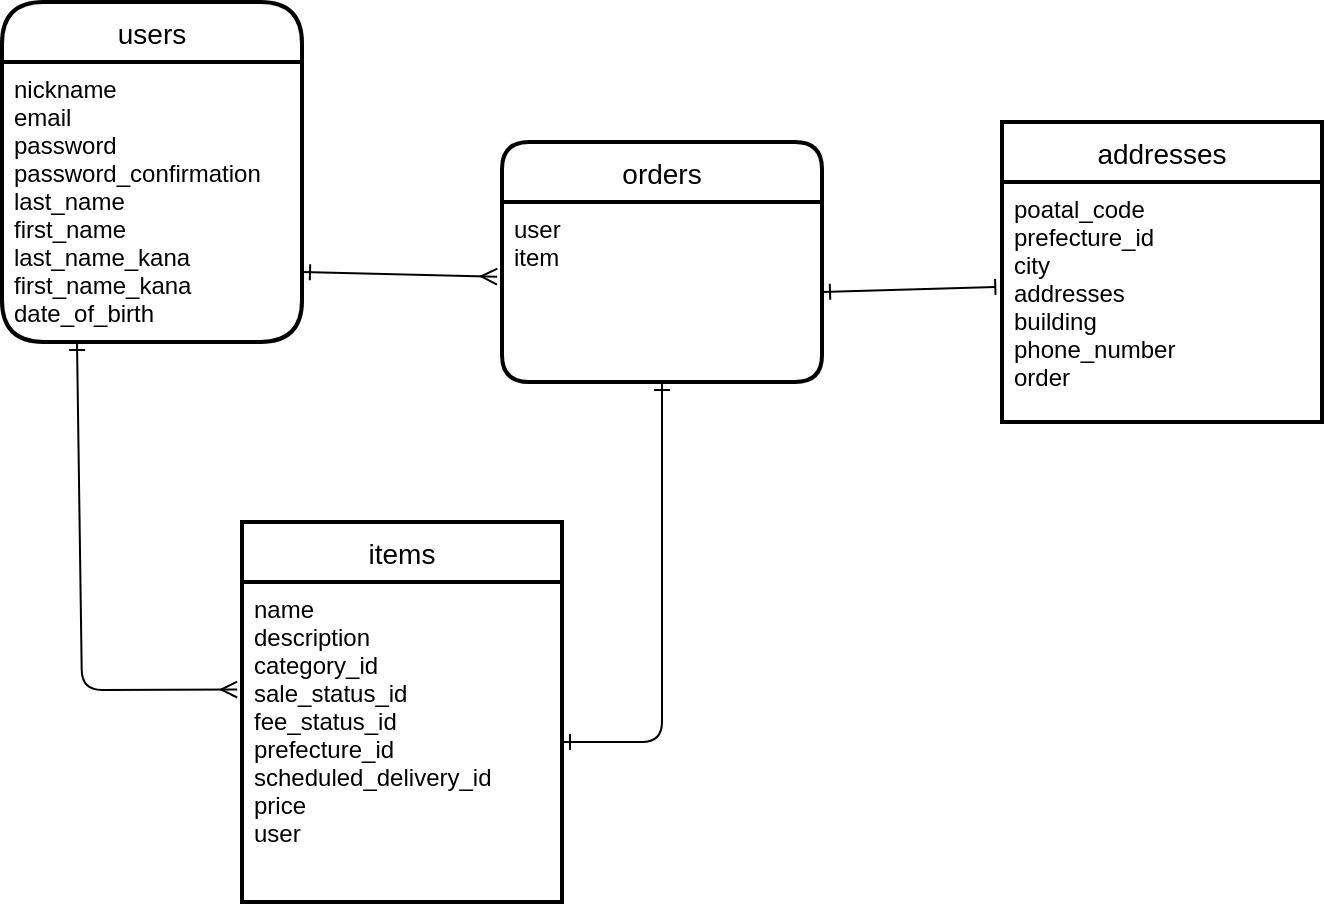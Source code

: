<mxfile>
    <diagram id="j-dZ4r35NPO0UEuR1E6f" name="ページ1">
        <mxGraphModel dx="240" dy="259" grid="1" gridSize="10" guides="1" tooltips="1" connect="1" arrows="1" fold="1" page="1" pageScale="1" pageWidth="827" pageHeight="1169" math="0" shadow="0">
            <root>
                <mxCell id="0"/>
                <mxCell id="1" parent="0"/>
                <mxCell id="6" value="users" style="swimlane;childLayout=stackLayout;horizontal=1;startSize=30;horizontalStack=0;rounded=1;fontSize=14;fontStyle=0;strokeWidth=2;resizeParent=0;resizeLast=1;shadow=0;dashed=0;align=center;arcSize=23;" parent="1" vertex="1">
                    <mxGeometry x="40" y="30" width="150" height="170" as="geometry"/>
                </mxCell>
                <mxCell id="7" value="nickname&#10;email&#10;password&#10;password_confirmation&#10;last_name&#10;first_name&#10;last_name_kana&#10;first_name_kana&#10;date_of_birth" style="align=left;strokeColor=none;fillColor=none;spacingLeft=4;fontSize=12;verticalAlign=top;resizable=0;rotatable=0;part=1;" parent="6" vertex="1">
                    <mxGeometry y="30" width="150" height="140" as="geometry"/>
                </mxCell>
                <mxCell id="21" value="items" style="swimlane;childLayout=stackLayout;horizontal=1;startSize=30;horizontalStack=0;rounded=1;fontSize=14;fontStyle=0;strokeWidth=2;resizeParent=0;resizeLast=1;shadow=0;dashed=0;align=center;arcSize=0;" parent="1" vertex="1">
                    <mxGeometry x="160" y="290" width="160" height="190" as="geometry"/>
                </mxCell>
                <mxCell id="22" value="name&#10;description&#10;category_id&#10;sale_status_id&#10;fee_status_id&#10;prefecture_id&#10;scheduled_delivery_id&#10;price&#10;user" style="align=left;strokeColor=none;fillColor=none;spacingLeft=4;fontSize=12;verticalAlign=top;resizable=0;rotatable=0;part=1;" parent="21" vertex="1">
                    <mxGeometry y="30" width="160" height="160" as="geometry"/>
                </mxCell>
                <mxCell id="23" value="orders" style="swimlane;childLayout=stackLayout;horizontal=1;startSize=30;horizontalStack=0;rounded=1;fontSize=14;fontStyle=0;strokeWidth=2;resizeParent=0;resizeLast=1;shadow=0;dashed=0;align=center;" parent="1" vertex="1">
                    <mxGeometry x="290" y="100" width="160" height="120" as="geometry"/>
                </mxCell>
                <mxCell id="24" value="user&#10;item" style="align=left;strokeColor=none;fillColor=none;spacingLeft=4;fontSize=12;verticalAlign=top;resizable=0;rotatable=0;part=1;" parent="23" vertex="1">
                    <mxGeometry y="30" width="160" height="90" as="geometry"/>
                </mxCell>
                <mxCell id="25" value="addresses" style="swimlane;childLayout=stackLayout;horizontal=1;startSize=30;horizontalStack=0;rounded=1;fontSize=14;fontStyle=0;strokeWidth=2;resizeParent=0;resizeLast=1;shadow=0;dashed=0;align=center;arcSize=0;" parent="1" vertex="1">
                    <mxGeometry x="540" y="90" width="160" height="150" as="geometry"/>
                </mxCell>
                <mxCell id="26" value="poatal_code&#10;prefecture_id&#10;city&#10;addresses&#10;building&#10;phone_number&#10;order" style="align=left;strokeColor=none;fillColor=none;spacingLeft=4;fontSize=12;verticalAlign=top;resizable=0;rotatable=0;part=1;" parent="25" vertex="1">
                    <mxGeometry y="30" width="160" height="120" as="geometry"/>
                </mxCell>
                <mxCell id="29" style="edgeStyle=none;html=1;exitX=0.25;exitY=1;exitDx=0;exitDy=0;entryX=-0.015;entryY=0.336;entryDx=0;entryDy=0;entryPerimeter=0;endArrow=ERmany;endFill=0;startArrow=ERone;startFill=0;" parent="1" source="7" target="22" edge="1">
                    <mxGeometry relative="1" as="geometry">
                        <mxPoint x="80" y="370" as="targetPoint"/>
                        <Array as="points">
                            <mxPoint x="80" y="374"/>
                        </Array>
                    </mxGeometry>
                </mxCell>
                <mxCell id="31" style="edgeStyle=none;html=1;exitX=1;exitY=0.75;exitDx=0;exitDy=0;entryX=-0.015;entryY=0.415;entryDx=0;entryDy=0;entryPerimeter=0;startArrow=ERone;startFill=0;endArrow=ERmany;endFill=0;" parent="1" source="7" target="24" edge="1">
                    <mxGeometry relative="1" as="geometry"/>
                </mxCell>
                <mxCell id="33" style="edgeStyle=none;html=1;exitX=1;exitY=0.5;exitDx=0;exitDy=0;entryX=-0.021;entryY=0.437;entryDx=0;entryDy=0;entryPerimeter=0;startArrow=ERone;startFill=0;endArrow=baseDash;endFill=0;" parent="1" source="24" target="26" edge="1">
                    <mxGeometry relative="1" as="geometry"/>
                </mxCell>
                <mxCell id="35" style="edgeStyle=none;html=1;exitX=1;exitY=0.5;exitDx=0;exitDy=0;endArrow=ERone;endFill=0;startArrow=ERone;startFill=0;" parent="1" source="22" target="24" edge="1">
                    <mxGeometry relative="1" as="geometry">
                        <Array as="points">
                            <mxPoint x="370" y="400"/>
                        </Array>
                    </mxGeometry>
                </mxCell>
            </root>
        </mxGraphModel>
    </diagram>
</mxfile>